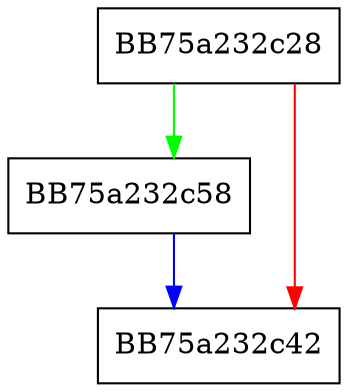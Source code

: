 digraph get_icnt {
  node [shape="box"];
  graph [splines=ortho];
  BB75a232c28 -> BB75a232c58 [color="green"];
  BB75a232c28 -> BB75a232c42 [color="red"];
  BB75a232c58 -> BB75a232c42 [color="blue"];
}
